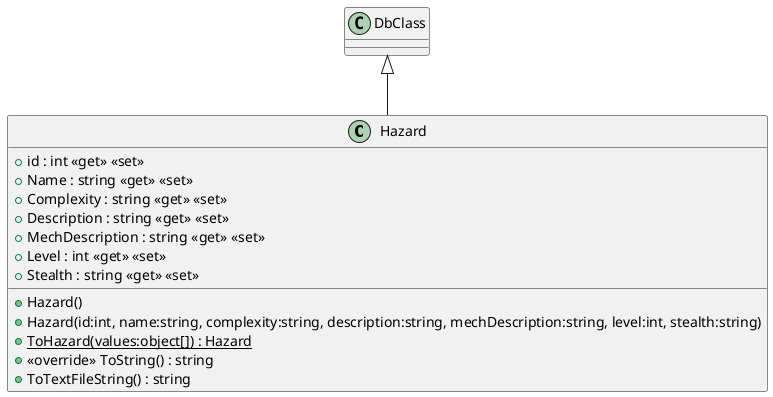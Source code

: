 @startuml
class Hazard {
    + id : int <<get>> <<set>>
    + Name : string <<get>> <<set>>
    + Complexity : string <<get>> <<set>>
    + Description : string <<get>> <<set>>
    + MechDescription : string <<get>> <<set>>
    + Level : int <<get>> <<set>>
    + Stealth : string <<get>> <<set>>
    + Hazard()
    + Hazard(id:int, name:string, complexity:string, description:string, mechDescription:string, level:int, stealth:string)
    + {static} ToHazard(values:object[]) : Hazard
    + <<override>> ToString() : string
    + ToTextFileString() : string
}
DbClass <|-- Hazard
@enduml
